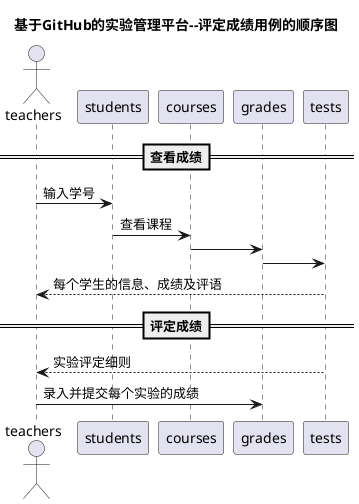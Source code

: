 @startuml
title 基于GitHub的实验管理平台--评定成绩用例的顺序图
actor teachers
    ==查看成绩==
    teachers -> students: 输入学号
    students -> courses:查看课程
	courses -> grades
	grades -> tests
	tests --> teachers:每个学生的信息、成绩及评语
	==评定成绩==
	tests --> teachers:实验评定细则
    teachers -> grades:录入并提交每个实验的成绩
@enduml